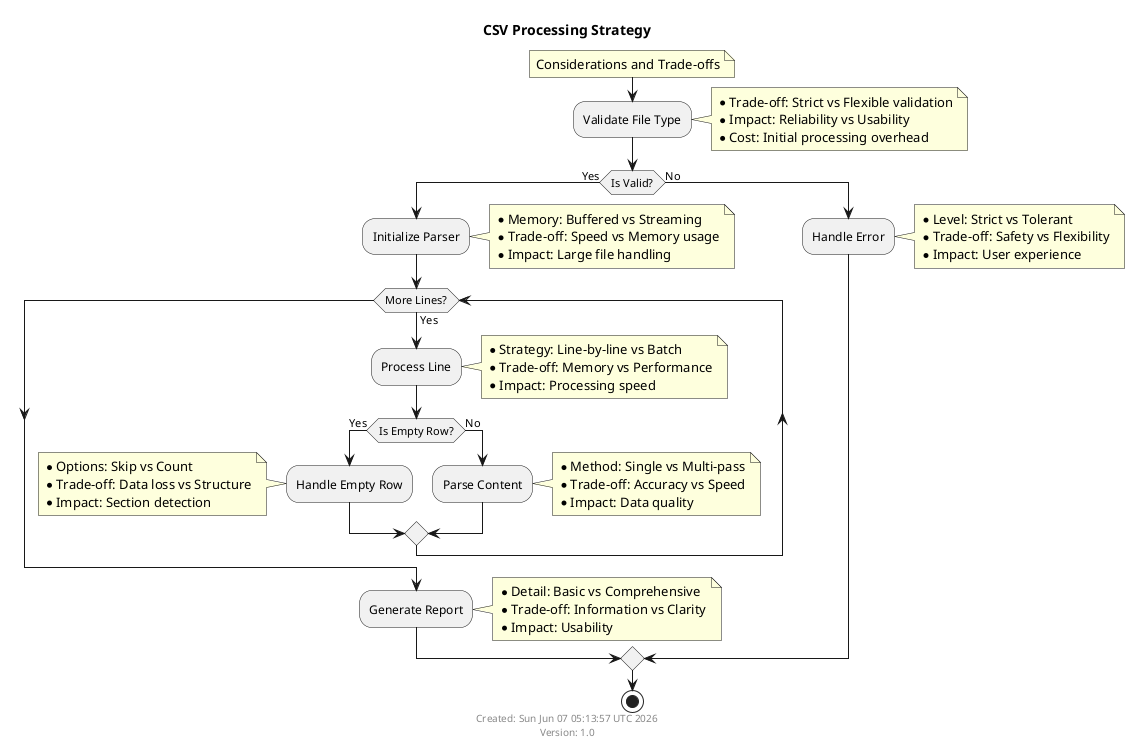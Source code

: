@startuml HowToParseCSV

title CSV Processing Strategy
note right: Considerations and Trade-offs

' Initialization Phase
:Validate File Type;
note right
  * Trade-off: Strict vs Flexible validation
  * Impact: Reliability vs Usability
  * Cost: Initial processing overhead
end note

if (Is Valid?) then (Yes)
    :Initialize Parser;
    note right
      * Memory: Buffered vs Streaming
      * Trade-off: Speed vs Memory usage
      * Impact: Large file handling
    end note

    while (More Lines?) is (Yes)
        :Process Line;
        note right
          * Strategy: Line-by-line vs Batch
          * Trade-off: Memory vs Performance
          * Impact: Processing speed
        end note

        if (Is Empty Row?) then (Yes)
            :Handle Empty Row;
            note left
              * Options: Skip vs Count
              * Trade-off: Data loss vs Structure
              * Impact: Section detection
            end note
        else (No)
            :Parse Content;
            note right
              * Method: Single vs Multi-pass
              * Trade-off: Accuracy vs Speed
              * Impact: Data quality
            end note
        endif
    endwhile

    :Generate Report;
    note right
      * Detail: Basic vs Comprehensive
      * Trade-off: Information vs Clarity
      * Impact: Usability
    end note
else (No)
    :Handle Error;
    note right
      * Level: Strict vs Tolerant
      * Trade-off: Safety vs Flexibility
      * Impact: User experience
    end note
endif

stop

footer
  Created: %date()
  Version: 1.0
end footer

@enduml
